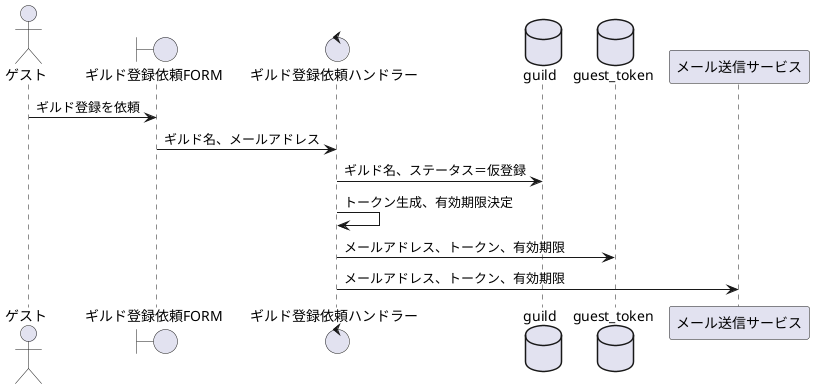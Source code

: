 @startuml

actor ゲスト as guest
boundary ギルド登録依頼FORM as form
control ギルド登録依頼ハンドラー as handler
database guild
database guest_token
participant メール送信サービス as mail

guest -> form:ギルド登録を依頼
form -> handler:ギルド名、メールアドレス
handler -> guild:ギルド名、ステータス＝仮登録
handler -> handler:トークン生成、有効期限決定
handler -> guest_token:メールアドレス、トークン、有効期限
handler -> mail:メールアドレス、トークン、有効期限

@enduml